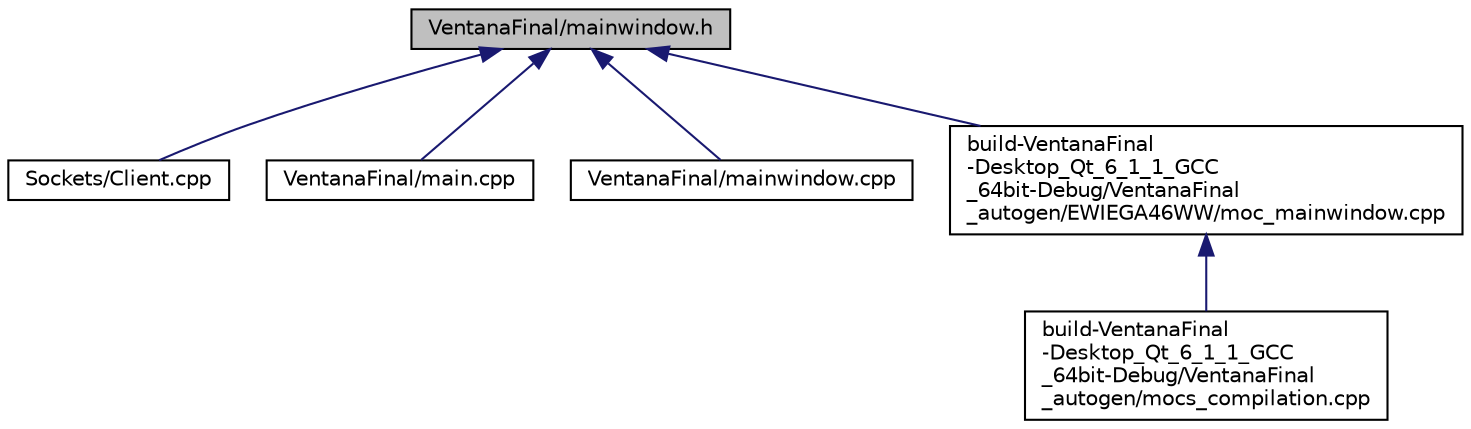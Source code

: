 digraph "VentanaFinal/mainwindow.h"
{
 // LATEX_PDF_SIZE
  edge [fontname="Helvetica",fontsize="10",labelfontname="Helvetica",labelfontsize="10"];
  node [fontname="Helvetica",fontsize="10",shape=record];
  Node1 [label="VentanaFinal/mainwindow.h",height=0.2,width=0.4,color="black", fillcolor="grey75", style="filled", fontcolor="black",tooltip=" "];
  Node1 -> Node2 [dir="back",color="midnightblue",fontsize="10",style="solid"];
  Node2 [label="Sockets/Client.cpp",height=0.2,width=0.4,color="black", fillcolor="white", style="filled",URL="$Client_8cpp.html",tooltip=" "];
  Node1 -> Node3 [dir="back",color="midnightblue",fontsize="10",style="solid"];
  Node3 [label="VentanaFinal/main.cpp",height=0.2,width=0.4,color="black", fillcolor="white", style="filled",URL="$main_8cpp.html",tooltip=" "];
  Node1 -> Node4 [dir="back",color="midnightblue",fontsize="10",style="solid"];
  Node4 [label="VentanaFinal/mainwindow.cpp",height=0.2,width=0.4,color="black", fillcolor="white", style="filled",URL="$mainwindow_8cpp.html",tooltip=" "];
  Node1 -> Node5 [dir="back",color="midnightblue",fontsize="10",style="solid"];
  Node5 [label="build-VentanaFinal\l-Desktop_Qt_6_1_1_GCC\l_64bit-Debug/VentanaFinal\l_autogen/EWIEGA46WW/moc_mainwindow.cpp",height=0.2,width=0.4,color="black", fillcolor="white", style="filled",URL="$moc__mainwindow_8cpp.html",tooltip=" "];
  Node5 -> Node6 [dir="back",color="midnightblue",fontsize="10",style="solid"];
  Node6 [label="build-VentanaFinal\l-Desktop_Qt_6_1_1_GCC\l_64bit-Debug/VentanaFinal\l_autogen/mocs_compilation.cpp",height=0.2,width=0.4,color="black", fillcolor="white", style="filled",URL="$mocs__compilation_8cpp.html",tooltip=" "];
}
